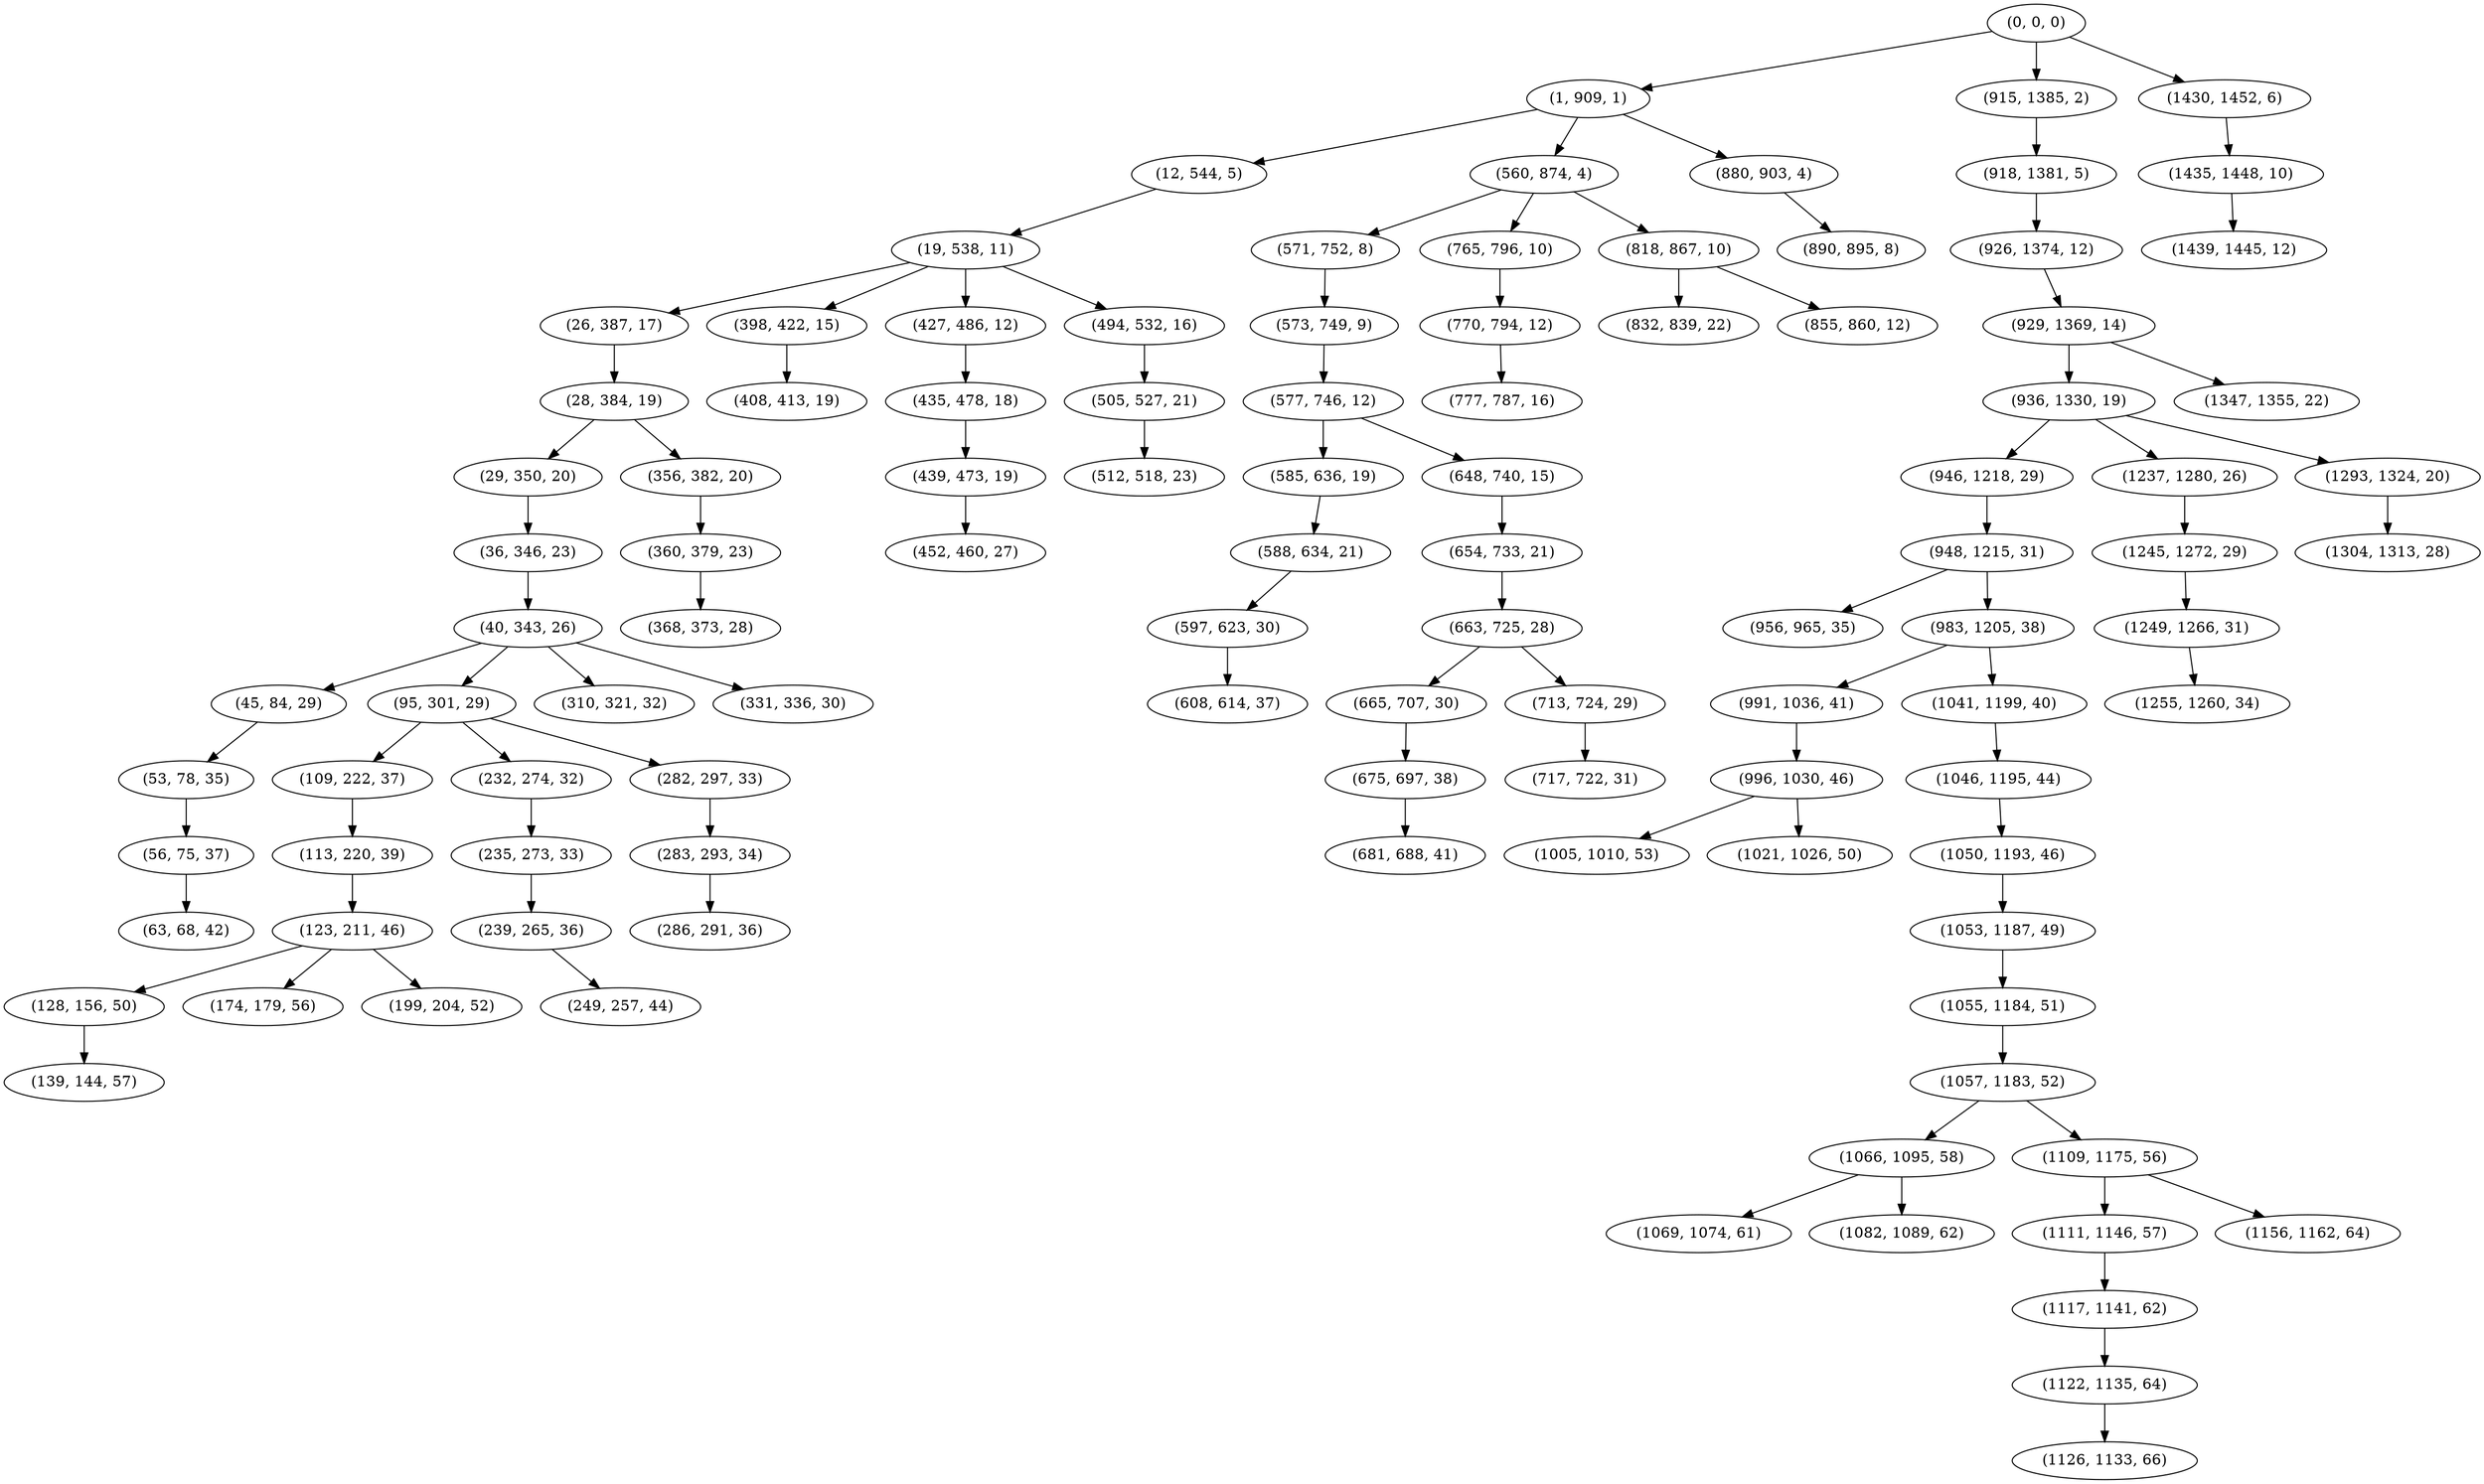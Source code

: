 digraph tree {
    "(0, 0, 0)";
    "(1, 909, 1)";
    "(12, 544, 5)";
    "(19, 538, 11)";
    "(26, 387, 17)";
    "(28, 384, 19)";
    "(29, 350, 20)";
    "(36, 346, 23)";
    "(40, 343, 26)";
    "(45, 84, 29)";
    "(53, 78, 35)";
    "(56, 75, 37)";
    "(63, 68, 42)";
    "(95, 301, 29)";
    "(109, 222, 37)";
    "(113, 220, 39)";
    "(123, 211, 46)";
    "(128, 156, 50)";
    "(139, 144, 57)";
    "(174, 179, 56)";
    "(199, 204, 52)";
    "(232, 274, 32)";
    "(235, 273, 33)";
    "(239, 265, 36)";
    "(249, 257, 44)";
    "(282, 297, 33)";
    "(283, 293, 34)";
    "(286, 291, 36)";
    "(310, 321, 32)";
    "(331, 336, 30)";
    "(356, 382, 20)";
    "(360, 379, 23)";
    "(368, 373, 28)";
    "(398, 422, 15)";
    "(408, 413, 19)";
    "(427, 486, 12)";
    "(435, 478, 18)";
    "(439, 473, 19)";
    "(452, 460, 27)";
    "(494, 532, 16)";
    "(505, 527, 21)";
    "(512, 518, 23)";
    "(560, 874, 4)";
    "(571, 752, 8)";
    "(573, 749, 9)";
    "(577, 746, 12)";
    "(585, 636, 19)";
    "(588, 634, 21)";
    "(597, 623, 30)";
    "(608, 614, 37)";
    "(648, 740, 15)";
    "(654, 733, 21)";
    "(663, 725, 28)";
    "(665, 707, 30)";
    "(675, 697, 38)";
    "(681, 688, 41)";
    "(713, 724, 29)";
    "(717, 722, 31)";
    "(765, 796, 10)";
    "(770, 794, 12)";
    "(777, 787, 16)";
    "(818, 867, 10)";
    "(832, 839, 22)";
    "(855, 860, 12)";
    "(880, 903, 4)";
    "(890, 895, 8)";
    "(915, 1385, 2)";
    "(918, 1381, 5)";
    "(926, 1374, 12)";
    "(929, 1369, 14)";
    "(936, 1330, 19)";
    "(946, 1218, 29)";
    "(948, 1215, 31)";
    "(956, 965, 35)";
    "(983, 1205, 38)";
    "(991, 1036, 41)";
    "(996, 1030, 46)";
    "(1005, 1010, 53)";
    "(1021, 1026, 50)";
    "(1041, 1199, 40)";
    "(1046, 1195, 44)";
    "(1050, 1193, 46)";
    "(1053, 1187, 49)";
    "(1055, 1184, 51)";
    "(1057, 1183, 52)";
    "(1066, 1095, 58)";
    "(1069, 1074, 61)";
    "(1082, 1089, 62)";
    "(1109, 1175, 56)";
    "(1111, 1146, 57)";
    "(1117, 1141, 62)";
    "(1122, 1135, 64)";
    "(1126, 1133, 66)";
    "(1156, 1162, 64)";
    "(1237, 1280, 26)";
    "(1245, 1272, 29)";
    "(1249, 1266, 31)";
    "(1255, 1260, 34)";
    "(1293, 1324, 20)";
    "(1304, 1313, 28)";
    "(1347, 1355, 22)";
    "(1430, 1452, 6)";
    "(1435, 1448, 10)";
    "(1439, 1445, 12)";
    "(0, 0, 0)" -> "(1, 909, 1)";
    "(0, 0, 0)" -> "(915, 1385, 2)";
    "(0, 0, 0)" -> "(1430, 1452, 6)";
    "(1, 909, 1)" -> "(12, 544, 5)";
    "(1, 909, 1)" -> "(560, 874, 4)";
    "(1, 909, 1)" -> "(880, 903, 4)";
    "(12, 544, 5)" -> "(19, 538, 11)";
    "(19, 538, 11)" -> "(26, 387, 17)";
    "(19, 538, 11)" -> "(398, 422, 15)";
    "(19, 538, 11)" -> "(427, 486, 12)";
    "(19, 538, 11)" -> "(494, 532, 16)";
    "(26, 387, 17)" -> "(28, 384, 19)";
    "(28, 384, 19)" -> "(29, 350, 20)";
    "(28, 384, 19)" -> "(356, 382, 20)";
    "(29, 350, 20)" -> "(36, 346, 23)";
    "(36, 346, 23)" -> "(40, 343, 26)";
    "(40, 343, 26)" -> "(45, 84, 29)";
    "(40, 343, 26)" -> "(95, 301, 29)";
    "(40, 343, 26)" -> "(310, 321, 32)";
    "(40, 343, 26)" -> "(331, 336, 30)";
    "(45, 84, 29)" -> "(53, 78, 35)";
    "(53, 78, 35)" -> "(56, 75, 37)";
    "(56, 75, 37)" -> "(63, 68, 42)";
    "(95, 301, 29)" -> "(109, 222, 37)";
    "(95, 301, 29)" -> "(232, 274, 32)";
    "(95, 301, 29)" -> "(282, 297, 33)";
    "(109, 222, 37)" -> "(113, 220, 39)";
    "(113, 220, 39)" -> "(123, 211, 46)";
    "(123, 211, 46)" -> "(128, 156, 50)";
    "(123, 211, 46)" -> "(174, 179, 56)";
    "(123, 211, 46)" -> "(199, 204, 52)";
    "(128, 156, 50)" -> "(139, 144, 57)";
    "(232, 274, 32)" -> "(235, 273, 33)";
    "(235, 273, 33)" -> "(239, 265, 36)";
    "(239, 265, 36)" -> "(249, 257, 44)";
    "(282, 297, 33)" -> "(283, 293, 34)";
    "(283, 293, 34)" -> "(286, 291, 36)";
    "(356, 382, 20)" -> "(360, 379, 23)";
    "(360, 379, 23)" -> "(368, 373, 28)";
    "(398, 422, 15)" -> "(408, 413, 19)";
    "(427, 486, 12)" -> "(435, 478, 18)";
    "(435, 478, 18)" -> "(439, 473, 19)";
    "(439, 473, 19)" -> "(452, 460, 27)";
    "(494, 532, 16)" -> "(505, 527, 21)";
    "(505, 527, 21)" -> "(512, 518, 23)";
    "(560, 874, 4)" -> "(571, 752, 8)";
    "(560, 874, 4)" -> "(765, 796, 10)";
    "(560, 874, 4)" -> "(818, 867, 10)";
    "(571, 752, 8)" -> "(573, 749, 9)";
    "(573, 749, 9)" -> "(577, 746, 12)";
    "(577, 746, 12)" -> "(585, 636, 19)";
    "(577, 746, 12)" -> "(648, 740, 15)";
    "(585, 636, 19)" -> "(588, 634, 21)";
    "(588, 634, 21)" -> "(597, 623, 30)";
    "(597, 623, 30)" -> "(608, 614, 37)";
    "(648, 740, 15)" -> "(654, 733, 21)";
    "(654, 733, 21)" -> "(663, 725, 28)";
    "(663, 725, 28)" -> "(665, 707, 30)";
    "(663, 725, 28)" -> "(713, 724, 29)";
    "(665, 707, 30)" -> "(675, 697, 38)";
    "(675, 697, 38)" -> "(681, 688, 41)";
    "(713, 724, 29)" -> "(717, 722, 31)";
    "(765, 796, 10)" -> "(770, 794, 12)";
    "(770, 794, 12)" -> "(777, 787, 16)";
    "(818, 867, 10)" -> "(832, 839, 22)";
    "(818, 867, 10)" -> "(855, 860, 12)";
    "(880, 903, 4)" -> "(890, 895, 8)";
    "(915, 1385, 2)" -> "(918, 1381, 5)";
    "(918, 1381, 5)" -> "(926, 1374, 12)";
    "(926, 1374, 12)" -> "(929, 1369, 14)";
    "(929, 1369, 14)" -> "(936, 1330, 19)";
    "(929, 1369, 14)" -> "(1347, 1355, 22)";
    "(936, 1330, 19)" -> "(946, 1218, 29)";
    "(936, 1330, 19)" -> "(1237, 1280, 26)";
    "(936, 1330, 19)" -> "(1293, 1324, 20)";
    "(946, 1218, 29)" -> "(948, 1215, 31)";
    "(948, 1215, 31)" -> "(956, 965, 35)";
    "(948, 1215, 31)" -> "(983, 1205, 38)";
    "(983, 1205, 38)" -> "(991, 1036, 41)";
    "(983, 1205, 38)" -> "(1041, 1199, 40)";
    "(991, 1036, 41)" -> "(996, 1030, 46)";
    "(996, 1030, 46)" -> "(1005, 1010, 53)";
    "(996, 1030, 46)" -> "(1021, 1026, 50)";
    "(1041, 1199, 40)" -> "(1046, 1195, 44)";
    "(1046, 1195, 44)" -> "(1050, 1193, 46)";
    "(1050, 1193, 46)" -> "(1053, 1187, 49)";
    "(1053, 1187, 49)" -> "(1055, 1184, 51)";
    "(1055, 1184, 51)" -> "(1057, 1183, 52)";
    "(1057, 1183, 52)" -> "(1066, 1095, 58)";
    "(1057, 1183, 52)" -> "(1109, 1175, 56)";
    "(1066, 1095, 58)" -> "(1069, 1074, 61)";
    "(1066, 1095, 58)" -> "(1082, 1089, 62)";
    "(1109, 1175, 56)" -> "(1111, 1146, 57)";
    "(1109, 1175, 56)" -> "(1156, 1162, 64)";
    "(1111, 1146, 57)" -> "(1117, 1141, 62)";
    "(1117, 1141, 62)" -> "(1122, 1135, 64)";
    "(1122, 1135, 64)" -> "(1126, 1133, 66)";
    "(1237, 1280, 26)" -> "(1245, 1272, 29)";
    "(1245, 1272, 29)" -> "(1249, 1266, 31)";
    "(1249, 1266, 31)" -> "(1255, 1260, 34)";
    "(1293, 1324, 20)" -> "(1304, 1313, 28)";
    "(1430, 1452, 6)" -> "(1435, 1448, 10)";
    "(1435, 1448, 10)" -> "(1439, 1445, 12)";
}
